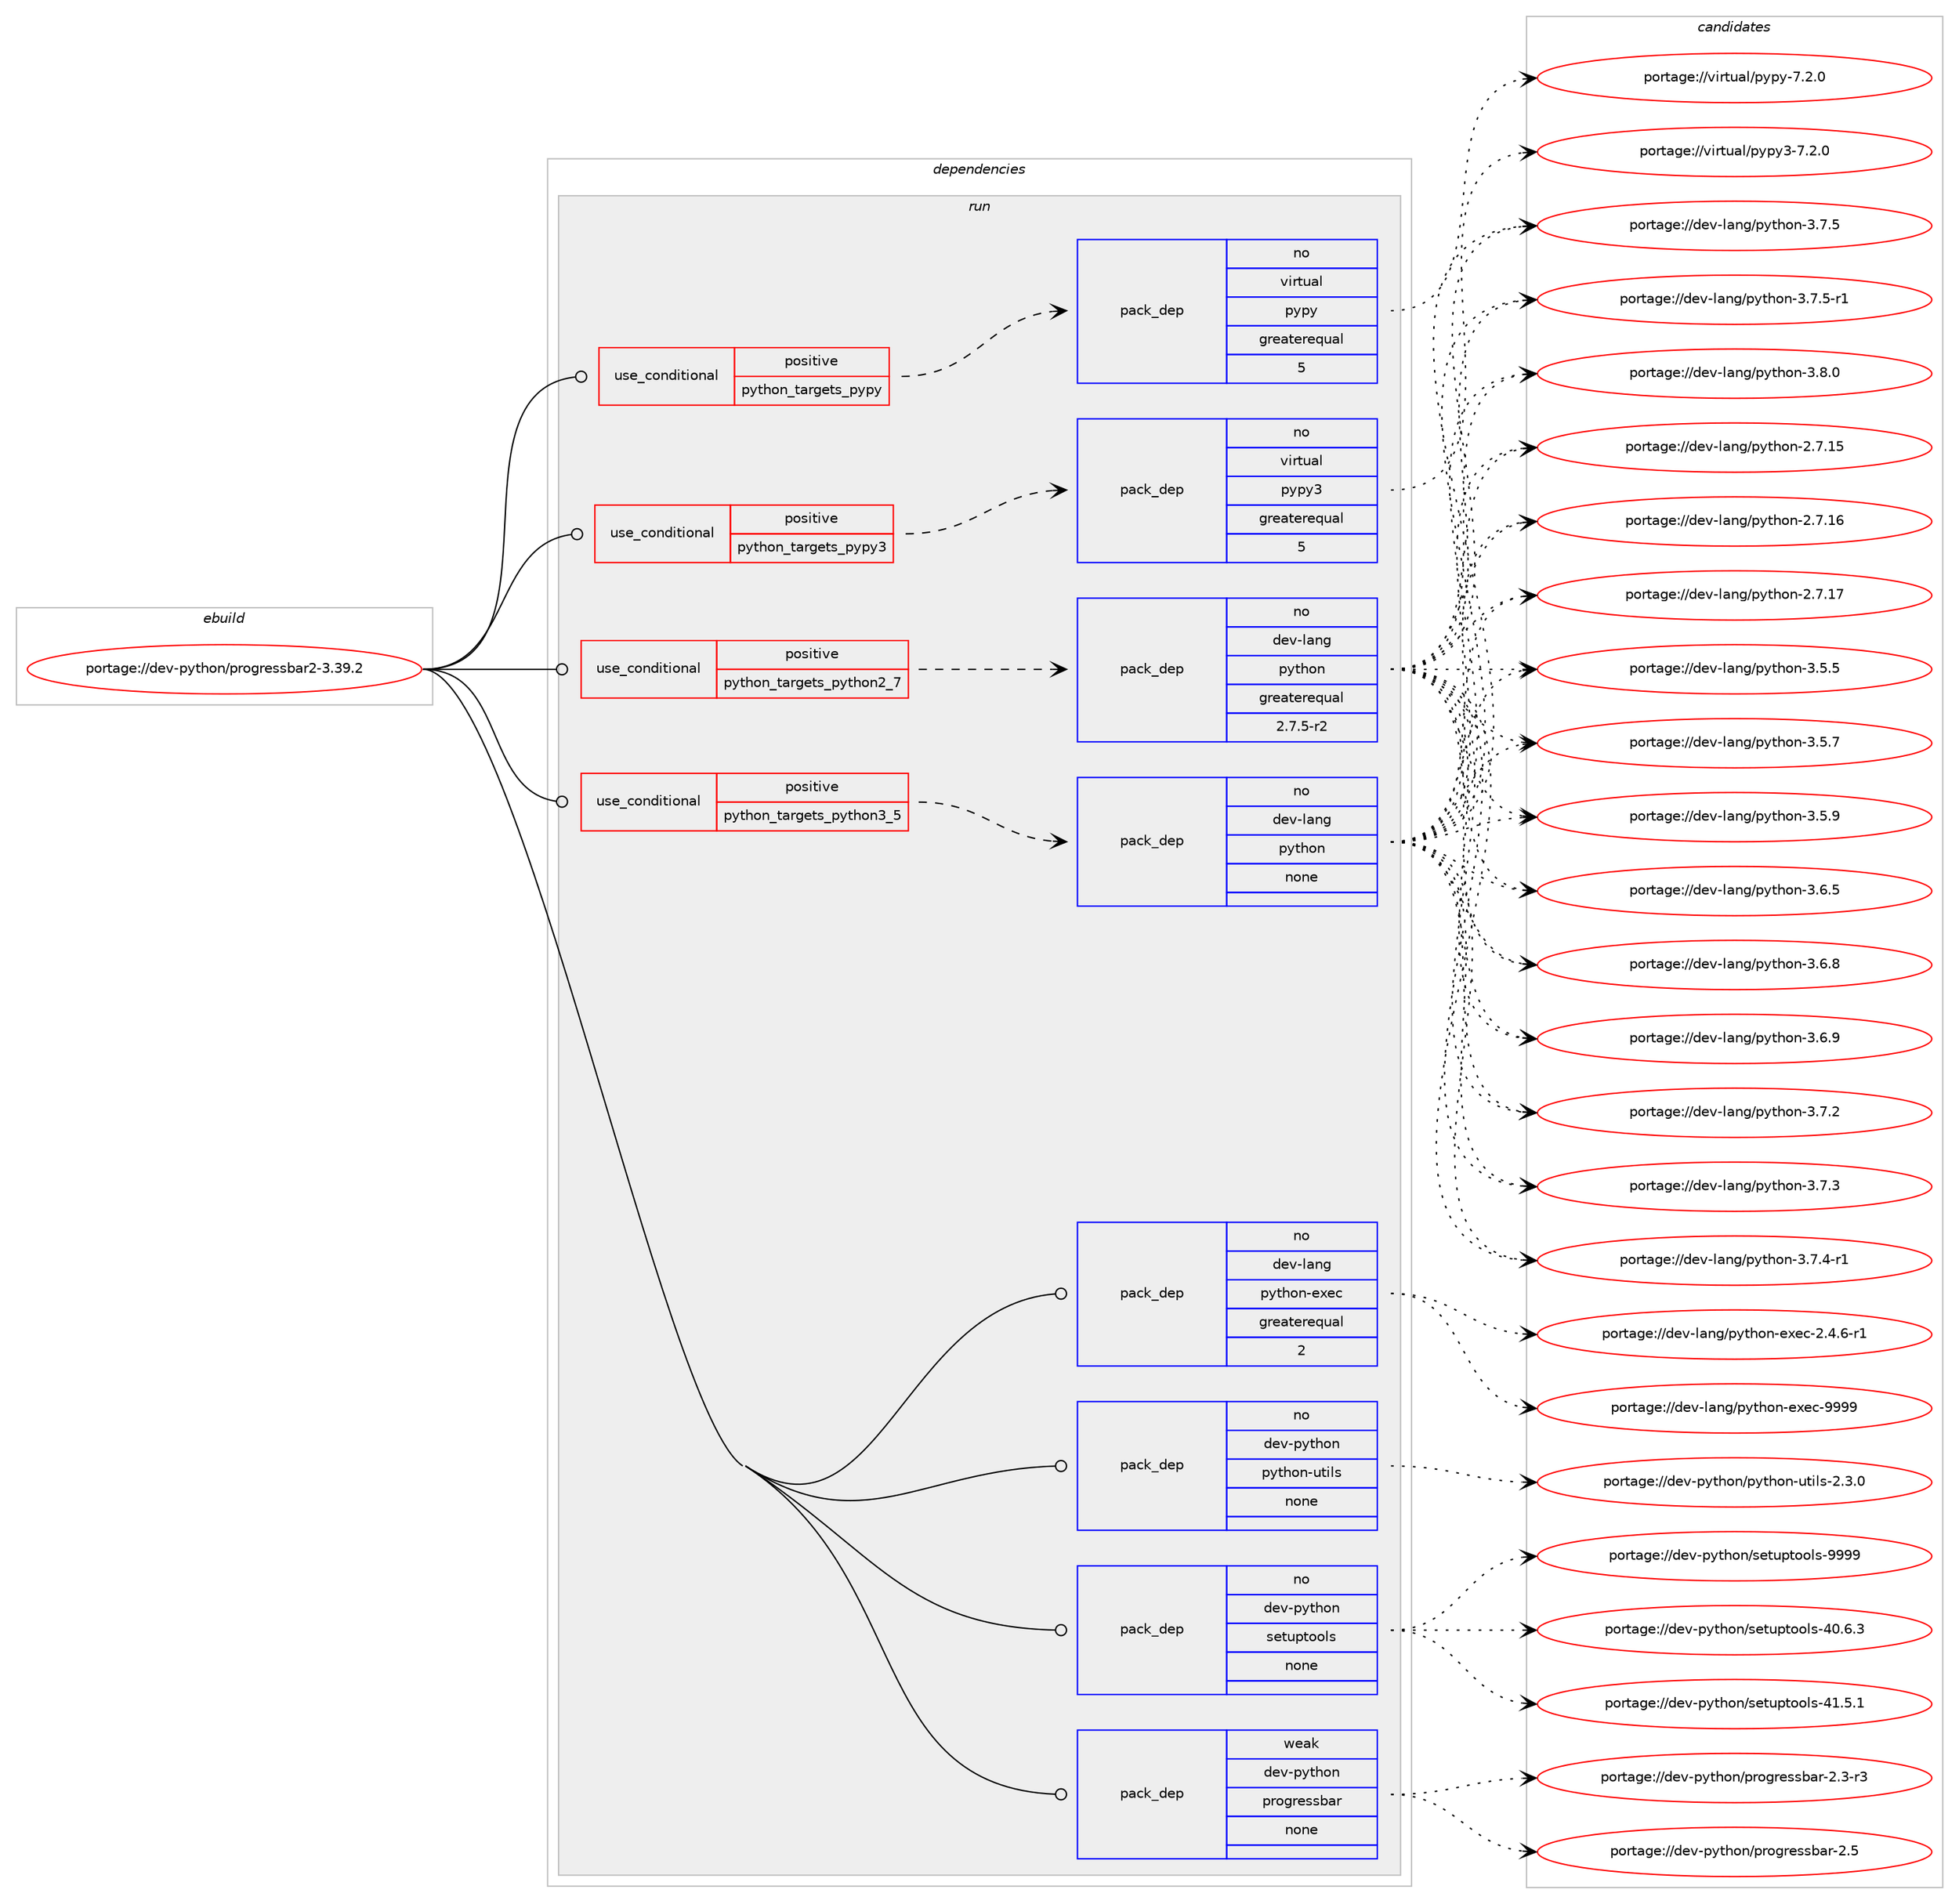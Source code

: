 digraph prolog {

# *************
# Graph options
# *************

newrank=true;
concentrate=true;
compound=true;
graph [rankdir=LR,fontname=Helvetica,fontsize=10,ranksep=1.5];#, ranksep=2.5, nodesep=0.2];
edge  [arrowhead=vee];
node  [fontname=Helvetica,fontsize=10];

# **********
# The ebuild
# **********

subgraph cluster_leftcol {
color=gray;
rank=same;
label=<<i>ebuild</i>>;
id [label="portage://dev-python/progressbar2-3.39.2", color=red, width=4, href="../dev-python/progressbar2-3.39.2.svg"];
}

# ****************
# The dependencies
# ****************

subgraph cluster_midcol {
color=gray;
label=<<i>dependencies</i>>;
subgraph cluster_compile {
fillcolor="#eeeeee";
style=filled;
label=<<i>compile</i>>;
}
subgraph cluster_compileandrun {
fillcolor="#eeeeee";
style=filled;
label=<<i>compile and run</i>>;
}
subgraph cluster_run {
fillcolor="#eeeeee";
style=filled;
label=<<i>run</i>>;
subgraph cond34189 {
dependency157925 [label=<<TABLE BORDER="0" CELLBORDER="1" CELLSPACING="0" CELLPADDING="4"><TR><TD ROWSPAN="3" CELLPADDING="10">use_conditional</TD></TR><TR><TD>positive</TD></TR><TR><TD>python_targets_pypy</TD></TR></TABLE>>, shape=none, color=red];
subgraph pack120373 {
dependency157926 [label=<<TABLE BORDER="0" CELLBORDER="1" CELLSPACING="0" CELLPADDING="4" WIDTH="220"><TR><TD ROWSPAN="6" CELLPADDING="30">pack_dep</TD></TR><TR><TD WIDTH="110">no</TD></TR><TR><TD>virtual</TD></TR><TR><TD>pypy</TD></TR><TR><TD>greaterequal</TD></TR><TR><TD>5</TD></TR></TABLE>>, shape=none, color=blue];
}
dependency157925:e -> dependency157926:w [weight=20,style="dashed",arrowhead="vee"];
}
id:e -> dependency157925:w [weight=20,style="solid",arrowhead="odot"];
subgraph cond34190 {
dependency157927 [label=<<TABLE BORDER="0" CELLBORDER="1" CELLSPACING="0" CELLPADDING="4"><TR><TD ROWSPAN="3" CELLPADDING="10">use_conditional</TD></TR><TR><TD>positive</TD></TR><TR><TD>python_targets_pypy3</TD></TR></TABLE>>, shape=none, color=red];
subgraph pack120374 {
dependency157928 [label=<<TABLE BORDER="0" CELLBORDER="1" CELLSPACING="0" CELLPADDING="4" WIDTH="220"><TR><TD ROWSPAN="6" CELLPADDING="30">pack_dep</TD></TR><TR><TD WIDTH="110">no</TD></TR><TR><TD>virtual</TD></TR><TR><TD>pypy3</TD></TR><TR><TD>greaterequal</TD></TR><TR><TD>5</TD></TR></TABLE>>, shape=none, color=blue];
}
dependency157927:e -> dependency157928:w [weight=20,style="dashed",arrowhead="vee"];
}
id:e -> dependency157927:w [weight=20,style="solid",arrowhead="odot"];
subgraph cond34191 {
dependency157929 [label=<<TABLE BORDER="0" CELLBORDER="1" CELLSPACING="0" CELLPADDING="4"><TR><TD ROWSPAN="3" CELLPADDING="10">use_conditional</TD></TR><TR><TD>positive</TD></TR><TR><TD>python_targets_python2_7</TD></TR></TABLE>>, shape=none, color=red];
subgraph pack120375 {
dependency157930 [label=<<TABLE BORDER="0" CELLBORDER="1" CELLSPACING="0" CELLPADDING="4" WIDTH="220"><TR><TD ROWSPAN="6" CELLPADDING="30">pack_dep</TD></TR><TR><TD WIDTH="110">no</TD></TR><TR><TD>dev-lang</TD></TR><TR><TD>python</TD></TR><TR><TD>greaterequal</TD></TR><TR><TD>2.7.5-r2</TD></TR></TABLE>>, shape=none, color=blue];
}
dependency157929:e -> dependency157930:w [weight=20,style="dashed",arrowhead="vee"];
}
id:e -> dependency157929:w [weight=20,style="solid",arrowhead="odot"];
subgraph cond34192 {
dependency157931 [label=<<TABLE BORDER="0" CELLBORDER="1" CELLSPACING="0" CELLPADDING="4"><TR><TD ROWSPAN="3" CELLPADDING="10">use_conditional</TD></TR><TR><TD>positive</TD></TR><TR><TD>python_targets_python3_5</TD></TR></TABLE>>, shape=none, color=red];
subgraph pack120376 {
dependency157932 [label=<<TABLE BORDER="0" CELLBORDER="1" CELLSPACING="0" CELLPADDING="4" WIDTH="220"><TR><TD ROWSPAN="6" CELLPADDING="30">pack_dep</TD></TR><TR><TD WIDTH="110">no</TD></TR><TR><TD>dev-lang</TD></TR><TR><TD>python</TD></TR><TR><TD>none</TD></TR><TR><TD></TD></TR></TABLE>>, shape=none, color=blue];
}
dependency157931:e -> dependency157932:w [weight=20,style="dashed",arrowhead="vee"];
}
id:e -> dependency157931:w [weight=20,style="solid",arrowhead="odot"];
subgraph pack120377 {
dependency157933 [label=<<TABLE BORDER="0" CELLBORDER="1" CELLSPACING="0" CELLPADDING="4" WIDTH="220"><TR><TD ROWSPAN="6" CELLPADDING="30">pack_dep</TD></TR><TR><TD WIDTH="110">no</TD></TR><TR><TD>dev-lang</TD></TR><TR><TD>python-exec</TD></TR><TR><TD>greaterequal</TD></TR><TR><TD>2</TD></TR></TABLE>>, shape=none, color=blue];
}
id:e -> dependency157933:w [weight=20,style="solid",arrowhead="odot"];
subgraph pack120378 {
dependency157934 [label=<<TABLE BORDER="0" CELLBORDER="1" CELLSPACING="0" CELLPADDING="4" WIDTH="220"><TR><TD ROWSPAN="6" CELLPADDING="30">pack_dep</TD></TR><TR><TD WIDTH="110">no</TD></TR><TR><TD>dev-python</TD></TR><TR><TD>python-utils</TD></TR><TR><TD>none</TD></TR><TR><TD></TD></TR></TABLE>>, shape=none, color=blue];
}
id:e -> dependency157934:w [weight=20,style="solid",arrowhead="odot"];
subgraph pack120379 {
dependency157935 [label=<<TABLE BORDER="0" CELLBORDER="1" CELLSPACING="0" CELLPADDING="4" WIDTH="220"><TR><TD ROWSPAN="6" CELLPADDING="30">pack_dep</TD></TR><TR><TD WIDTH="110">no</TD></TR><TR><TD>dev-python</TD></TR><TR><TD>setuptools</TD></TR><TR><TD>none</TD></TR><TR><TD></TD></TR></TABLE>>, shape=none, color=blue];
}
id:e -> dependency157935:w [weight=20,style="solid",arrowhead="odot"];
subgraph pack120380 {
dependency157936 [label=<<TABLE BORDER="0" CELLBORDER="1" CELLSPACING="0" CELLPADDING="4" WIDTH="220"><TR><TD ROWSPAN="6" CELLPADDING="30">pack_dep</TD></TR><TR><TD WIDTH="110">weak</TD></TR><TR><TD>dev-python</TD></TR><TR><TD>progressbar</TD></TR><TR><TD>none</TD></TR><TR><TD></TD></TR></TABLE>>, shape=none, color=blue];
}
id:e -> dependency157936:w [weight=20,style="solid",arrowhead="odot"];
}
}

# **************
# The candidates
# **************

subgraph cluster_choices {
rank=same;
color=gray;
label=<<i>candidates</i>>;

subgraph choice120373 {
color=black;
nodesep=1;
choiceportage1181051141161179710847112121112121455546504648 [label="portage://virtual/pypy-7.2.0", color=red, width=4,href="../virtual/pypy-7.2.0.svg"];
dependency157926:e -> choiceportage1181051141161179710847112121112121455546504648:w [style=dotted,weight="100"];
}
subgraph choice120374 {
color=black;
nodesep=1;
choiceportage118105114116117971084711212111212151455546504648 [label="portage://virtual/pypy3-7.2.0", color=red, width=4,href="../virtual/pypy3-7.2.0.svg"];
dependency157928:e -> choiceportage118105114116117971084711212111212151455546504648:w [style=dotted,weight="100"];
}
subgraph choice120375 {
color=black;
nodesep=1;
choiceportage10010111845108971101034711212111610411111045504655464953 [label="portage://dev-lang/python-2.7.15", color=red, width=4,href="../dev-lang/python-2.7.15.svg"];
choiceportage10010111845108971101034711212111610411111045504655464954 [label="portage://dev-lang/python-2.7.16", color=red, width=4,href="../dev-lang/python-2.7.16.svg"];
choiceportage10010111845108971101034711212111610411111045504655464955 [label="portage://dev-lang/python-2.7.17", color=red, width=4,href="../dev-lang/python-2.7.17.svg"];
choiceportage100101118451089711010347112121116104111110455146534653 [label="portage://dev-lang/python-3.5.5", color=red, width=4,href="../dev-lang/python-3.5.5.svg"];
choiceportage100101118451089711010347112121116104111110455146534655 [label="portage://dev-lang/python-3.5.7", color=red, width=4,href="../dev-lang/python-3.5.7.svg"];
choiceportage100101118451089711010347112121116104111110455146534657 [label="portage://dev-lang/python-3.5.9", color=red, width=4,href="../dev-lang/python-3.5.9.svg"];
choiceportage100101118451089711010347112121116104111110455146544653 [label="portage://dev-lang/python-3.6.5", color=red, width=4,href="../dev-lang/python-3.6.5.svg"];
choiceportage100101118451089711010347112121116104111110455146544656 [label="portage://dev-lang/python-3.6.8", color=red, width=4,href="../dev-lang/python-3.6.8.svg"];
choiceportage100101118451089711010347112121116104111110455146544657 [label="portage://dev-lang/python-3.6.9", color=red, width=4,href="../dev-lang/python-3.6.9.svg"];
choiceportage100101118451089711010347112121116104111110455146554650 [label="portage://dev-lang/python-3.7.2", color=red, width=4,href="../dev-lang/python-3.7.2.svg"];
choiceportage100101118451089711010347112121116104111110455146554651 [label="portage://dev-lang/python-3.7.3", color=red, width=4,href="../dev-lang/python-3.7.3.svg"];
choiceportage1001011184510897110103471121211161041111104551465546524511449 [label="portage://dev-lang/python-3.7.4-r1", color=red, width=4,href="../dev-lang/python-3.7.4-r1.svg"];
choiceportage100101118451089711010347112121116104111110455146554653 [label="portage://dev-lang/python-3.7.5", color=red, width=4,href="../dev-lang/python-3.7.5.svg"];
choiceportage1001011184510897110103471121211161041111104551465546534511449 [label="portage://dev-lang/python-3.7.5-r1", color=red, width=4,href="../dev-lang/python-3.7.5-r1.svg"];
choiceportage100101118451089711010347112121116104111110455146564648 [label="portage://dev-lang/python-3.8.0", color=red, width=4,href="../dev-lang/python-3.8.0.svg"];
dependency157930:e -> choiceportage10010111845108971101034711212111610411111045504655464953:w [style=dotted,weight="100"];
dependency157930:e -> choiceportage10010111845108971101034711212111610411111045504655464954:w [style=dotted,weight="100"];
dependency157930:e -> choiceportage10010111845108971101034711212111610411111045504655464955:w [style=dotted,weight="100"];
dependency157930:e -> choiceportage100101118451089711010347112121116104111110455146534653:w [style=dotted,weight="100"];
dependency157930:e -> choiceportage100101118451089711010347112121116104111110455146534655:w [style=dotted,weight="100"];
dependency157930:e -> choiceportage100101118451089711010347112121116104111110455146534657:w [style=dotted,weight="100"];
dependency157930:e -> choiceportage100101118451089711010347112121116104111110455146544653:w [style=dotted,weight="100"];
dependency157930:e -> choiceportage100101118451089711010347112121116104111110455146544656:w [style=dotted,weight="100"];
dependency157930:e -> choiceportage100101118451089711010347112121116104111110455146544657:w [style=dotted,weight="100"];
dependency157930:e -> choiceportage100101118451089711010347112121116104111110455146554650:w [style=dotted,weight="100"];
dependency157930:e -> choiceportage100101118451089711010347112121116104111110455146554651:w [style=dotted,weight="100"];
dependency157930:e -> choiceportage1001011184510897110103471121211161041111104551465546524511449:w [style=dotted,weight="100"];
dependency157930:e -> choiceportage100101118451089711010347112121116104111110455146554653:w [style=dotted,weight="100"];
dependency157930:e -> choiceportage1001011184510897110103471121211161041111104551465546534511449:w [style=dotted,weight="100"];
dependency157930:e -> choiceportage100101118451089711010347112121116104111110455146564648:w [style=dotted,weight="100"];
}
subgraph choice120376 {
color=black;
nodesep=1;
choiceportage10010111845108971101034711212111610411111045504655464953 [label="portage://dev-lang/python-2.7.15", color=red, width=4,href="../dev-lang/python-2.7.15.svg"];
choiceportage10010111845108971101034711212111610411111045504655464954 [label="portage://dev-lang/python-2.7.16", color=red, width=4,href="../dev-lang/python-2.7.16.svg"];
choiceportage10010111845108971101034711212111610411111045504655464955 [label="portage://dev-lang/python-2.7.17", color=red, width=4,href="../dev-lang/python-2.7.17.svg"];
choiceportage100101118451089711010347112121116104111110455146534653 [label="portage://dev-lang/python-3.5.5", color=red, width=4,href="../dev-lang/python-3.5.5.svg"];
choiceportage100101118451089711010347112121116104111110455146534655 [label="portage://dev-lang/python-3.5.7", color=red, width=4,href="../dev-lang/python-3.5.7.svg"];
choiceportage100101118451089711010347112121116104111110455146534657 [label="portage://dev-lang/python-3.5.9", color=red, width=4,href="../dev-lang/python-3.5.9.svg"];
choiceportage100101118451089711010347112121116104111110455146544653 [label="portage://dev-lang/python-3.6.5", color=red, width=4,href="../dev-lang/python-3.6.5.svg"];
choiceportage100101118451089711010347112121116104111110455146544656 [label="portage://dev-lang/python-3.6.8", color=red, width=4,href="../dev-lang/python-3.6.8.svg"];
choiceportage100101118451089711010347112121116104111110455146544657 [label="portage://dev-lang/python-3.6.9", color=red, width=4,href="../dev-lang/python-3.6.9.svg"];
choiceportage100101118451089711010347112121116104111110455146554650 [label="portage://dev-lang/python-3.7.2", color=red, width=4,href="../dev-lang/python-3.7.2.svg"];
choiceportage100101118451089711010347112121116104111110455146554651 [label="portage://dev-lang/python-3.7.3", color=red, width=4,href="../dev-lang/python-3.7.3.svg"];
choiceportage1001011184510897110103471121211161041111104551465546524511449 [label="portage://dev-lang/python-3.7.4-r1", color=red, width=4,href="../dev-lang/python-3.7.4-r1.svg"];
choiceportage100101118451089711010347112121116104111110455146554653 [label="portage://dev-lang/python-3.7.5", color=red, width=4,href="../dev-lang/python-3.7.5.svg"];
choiceportage1001011184510897110103471121211161041111104551465546534511449 [label="portage://dev-lang/python-3.7.5-r1", color=red, width=4,href="../dev-lang/python-3.7.5-r1.svg"];
choiceportage100101118451089711010347112121116104111110455146564648 [label="portage://dev-lang/python-3.8.0", color=red, width=4,href="../dev-lang/python-3.8.0.svg"];
dependency157932:e -> choiceportage10010111845108971101034711212111610411111045504655464953:w [style=dotted,weight="100"];
dependency157932:e -> choiceportage10010111845108971101034711212111610411111045504655464954:w [style=dotted,weight="100"];
dependency157932:e -> choiceportage10010111845108971101034711212111610411111045504655464955:w [style=dotted,weight="100"];
dependency157932:e -> choiceportage100101118451089711010347112121116104111110455146534653:w [style=dotted,weight="100"];
dependency157932:e -> choiceportage100101118451089711010347112121116104111110455146534655:w [style=dotted,weight="100"];
dependency157932:e -> choiceportage100101118451089711010347112121116104111110455146534657:w [style=dotted,weight="100"];
dependency157932:e -> choiceportage100101118451089711010347112121116104111110455146544653:w [style=dotted,weight="100"];
dependency157932:e -> choiceportage100101118451089711010347112121116104111110455146544656:w [style=dotted,weight="100"];
dependency157932:e -> choiceportage100101118451089711010347112121116104111110455146544657:w [style=dotted,weight="100"];
dependency157932:e -> choiceportage100101118451089711010347112121116104111110455146554650:w [style=dotted,weight="100"];
dependency157932:e -> choiceportage100101118451089711010347112121116104111110455146554651:w [style=dotted,weight="100"];
dependency157932:e -> choiceportage1001011184510897110103471121211161041111104551465546524511449:w [style=dotted,weight="100"];
dependency157932:e -> choiceportage100101118451089711010347112121116104111110455146554653:w [style=dotted,weight="100"];
dependency157932:e -> choiceportage1001011184510897110103471121211161041111104551465546534511449:w [style=dotted,weight="100"];
dependency157932:e -> choiceportage100101118451089711010347112121116104111110455146564648:w [style=dotted,weight="100"];
}
subgraph choice120377 {
color=black;
nodesep=1;
choiceportage10010111845108971101034711212111610411111045101120101994550465246544511449 [label="portage://dev-lang/python-exec-2.4.6-r1", color=red, width=4,href="../dev-lang/python-exec-2.4.6-r1.svg"];
choiceportage10010111845108971101034711212111610411111045101120101994557575757 [label="portage://dev-lang/python-exec-9999", color=red, width=4,href="../dev-lang/python-exec-9999.svg"];
dependency157933:e -> choiceportage10010111845108971101034711212111610411111045101120101994550465246544511449:w [style=dotted,weight="100"];
dependency157933:e -> choiceportage10010111845108971101034711212111610411111045101120101994557575757:w [style=dotted,weight="100"];
}
subgraph choice120378 {
color=black;
nodesep=1;
choiceportage100101118451121211161041111104711212111610411111045117116105108115455046514648 [label="portage://dev-python/python-utils-2.3.0", color=red, width=4,href="../dev-python/python-utils-2.3.0.svg"];
dependency157934:e -> choiceportage100101118451121211161041111104711212111610411111045117116105108115455046514648:w [style=dotted,weight="100"];
}
subgraph choice120379 {
color=black;
nodesep=1;
choiceportage100101118451121211161041111104711510111611711211611111110811545524846544651 [label="portage://dev-python/setuptools-40.6.3", color=red, width=4,href="../dev-python/setuptools-40.6.3.svg"];
choiceportage100101118451121211161041111104711510111611711211611111110811545524946534649 [label="portage://dev-python/setuptools-41.5.1", color=red, width=4,href="../dev-python/setuptools-41.5.1.svg"];
choiceportage10010111845112121116104111110471151011161171121161111111081154557575757 [label="portage://dev-python/setuptools-9999", color=red, width=4,href="../dev-python/setuptools-9999.svg"];
dependency157935:e -> choiceportage100101118451121211161041111104711510111611711211611111110811545524846544651:w [style=dotted,weight="100"];
dependency157935:e -> choiceportage100101118451121211161041111104711510111611711211611111110811545524946534649:w [style=dotted,weight="100"];
dependency157935:e -> choiceportage10010111845112121116104111110471151011161171121161111111081154557575757:w [style=dotted,weight="100"];
}
subgraph choice120380 {
color=black;
nodesep=1;
choiceportage10010111845112121116104111110471121141111031141011151159897114455046514511451 [label="portage://dev-python/progressbar-2.3-r3", color=red, width=4,href="../dev-python/progressbar-2.3-r3.svg"];
choiceportage1001011184511212111610411111047112114111103114101115115989711445504653 [label="portage://dev-python/progressbar-2.5", color=red, width=4,href="../dev-python/progressbar-2.5.svg"];
dependency157936:e -> choiceportage10010111845112121116104111110471121141111031141011151159897114455046514511451:w [style=dotted,weight="100"];
dependency157936:e -> choiceportage1001011184511212111610411111047112114111103114101115115989711445504653:w [style=dotted,weight="100"];
}
}

}
